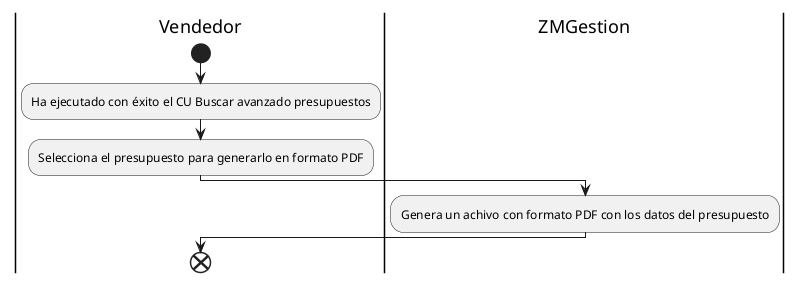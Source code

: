 @startuml generarPresupuestoPDF
|Vendedor|
start
:Ha ejecutado con éxito el CU Buscar avanzado presupuestos;
:Selecciona el presupuesto para generarlo en formato PDF;
|ZMGestion|
:Genera un achivo con formato PDF con los datos del presupuesto;
|Vendedor|
end
@enduml